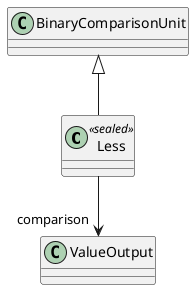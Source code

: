 @startuml
class Less <<sealed>> {
}
BinaryComparisonUnit <|-- Less
Less --> "comparison" ValueOutput
@enduml
